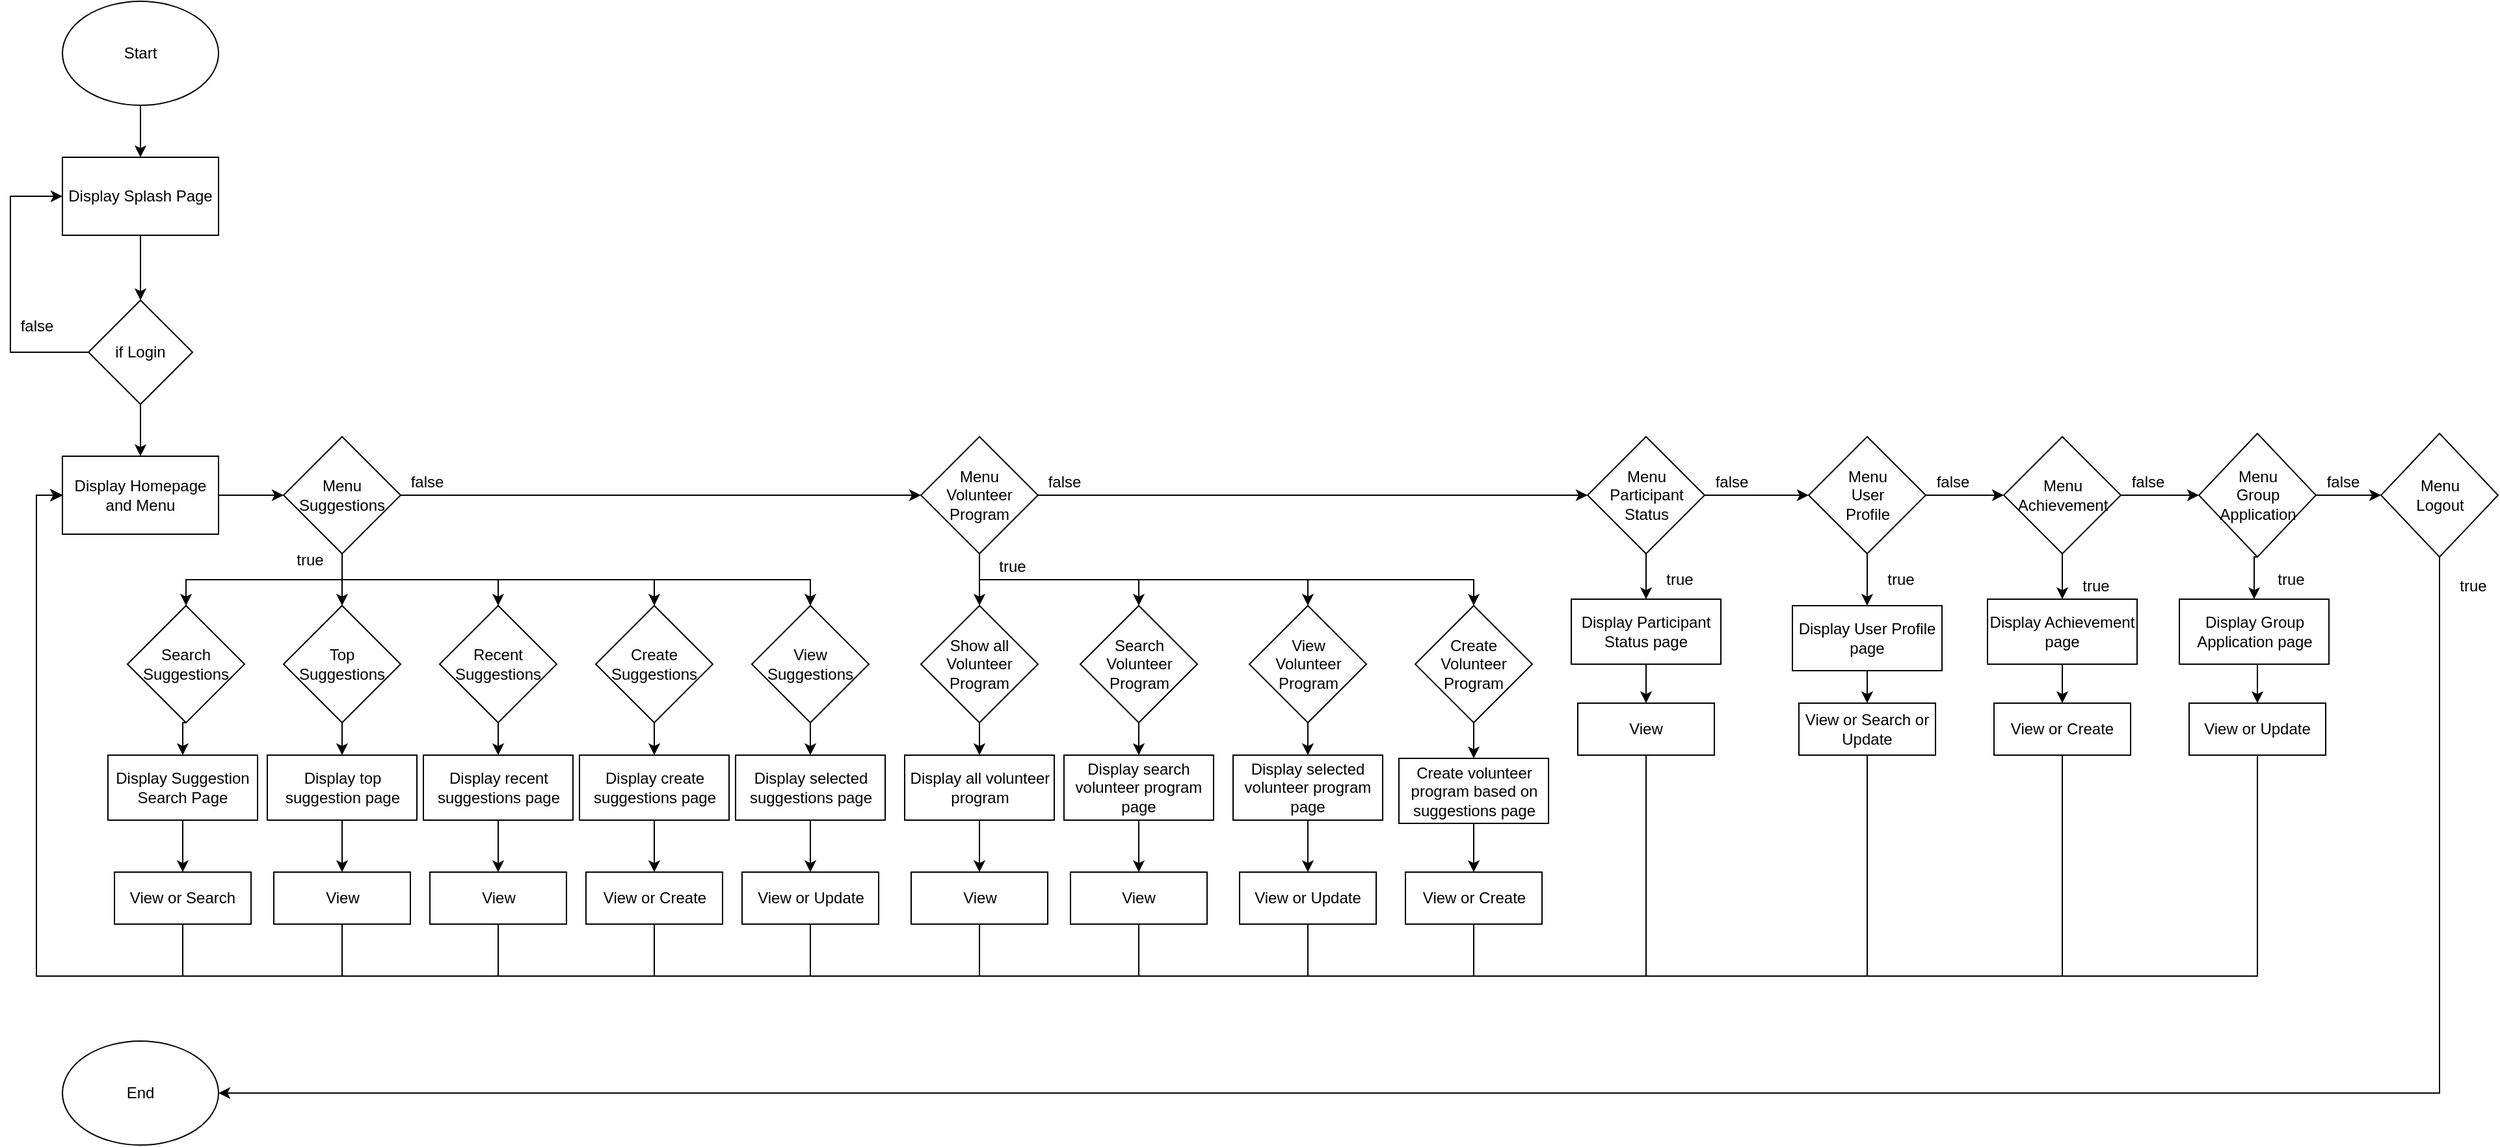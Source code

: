 <mxfile version="16.4.2" type="device"><diagram id="xc4aWUlvPYjLlSUrJb3g" name="Page-1"><mxGraphModel dx="1021" dy="567" grid="1" gridSize="10" guides="1" tooltips="1" connect="1" arrows="1" fold="1" page="1" pageScale="1" pageWidth="850" pageHeight="1100" math="0" shadow="0"><root><mxCell id="0"/><mxCell id="1" parent="0"/><mxCell id="RuS7aDC9Pkqkx4_fUSkV-4" value="" style="edgeStyle=orthogonalEdgeStyle;rounded=0;orthogonalLoop=1;jettySize=auto;html=1;" edge="1" parent="1" source="RuS7aDC9Pkqkx4_fUSkV-1" target="RuS7aDC9Pkqkx4_fUSkV-2"><mxGeometry relative="1" as="geometry"/></mxCell><mxCell id="RuS7aDC9Pkqkx4_fUSkV-1" value="Start" style="ellipse;whiteSpace=wrap;html=1;" vertex="1" parent="1"><mxGeometry x="80" y="40" width="120" height="80" as="geometry"/></mxCell><mxCell id="RuS7aDC9Pkqkx4_fUSkV-5" value="" style="edgeStyle=orthogonalEdgeStyle;rounded=0;orthogonalLoop=1;jettySize=auto;html=1;" edge="1" parent="1" source="RuS7aDC9Pkqkx4_fUSkV-2" target="RuS7aDC9Pkqkx4_fUSkV-3"><mxGeometry relative="1" as="geometry"/></mxCell><mxCell id="RuS7aDC9Pkqkx4_fUSkV-2" value="Display Splash Page" style="rounded=0;whiteSpace=wrap;html=1;" vertex="1" parent="1"><mxGeometry x="80" y="160" width="120" height="60" as="geometry"/></mxCell><mxCell id="RuS7aDC9Pkqkx4_fUSkV-6" style="edgeStyle=orthogonalEdgeStyle;rounded=0;orthogonalLoop=1;jettySize=auto;html=1;exitX=0;exitY=0.5;exitDx=0;exitDy=0;entryX=0;entryY=0.5;entryDx=0;entryDy=0;" edge="1" parent="1" source="RuS7aDC9Pkqkx4_fUSkV-3" target="RuS7aDC9Pkqkx4_fUSkV-2"><mxGeometry relative="1" as="geometry"><Array as="points"><mxPoint x="40" y="310"/><mxPoint x="40" y="190"/></Array></mxGeometry></mxCell><mxCell id="RuS7aDC9Pkqkx4_fUSkV-9" value="" style="edgeStyle=orthogonalEdgeStyle;rounded=0;orthogonalLoop=1;jettySize=auto;html=1;" edge="1" parent="1" source="RuS7aDC9Pkqkx4_fUSkV-3" target="RuS7aDC9Pkqkx4_fUSkV-8"><mxGeometry relative="1" as="geometry"/></mxCell><mxCell id="RuS7aDC9Pkqkx4_fUSkV-3" value="if Login" style="rhombus;whiteSpace=wrap;html=1;" vertex="1" parent="1"><mxGeometry x="100" y="270" width="80" height="80" as="geometry"/></mxCell><mxCell id="RuS7aDC9Pkqkx4_fUSkV-7" value="false" style="text;html=1;align=center;verticalAlign=middle;resizable=0;points=[];autosize=1;strokeColor=none;fillColor=none;" vertex="1" parent="1"><mxGeometry x="40" y="280" width="40" height="20" as="geometry"/></mxCell><mxCell id="RuS7aDC9Pkqkx4_fUSkV-16" value="" style="edgeStyle=orthogonalEdgeStyle;rounded=0;orthogonalLoop=1;jettySize=auto;html=1;" edge="1" parent="1" source="RuS7aDC9Pkqkx4_fUSkV-8" target="RuS7aDC9Pkqkx4_fUSkV-10"><mxGeometry relative="1" as="geometry"/></mxCell><mxCell id="RuS7aDC9Pkqkx4_fUSkV-8" value="Display Homepage&lt;br&gt;and Menu" style="rounded=0;whiteSpace=wrap;html=1;" vertex="1" parent="1"><mxGeometry x="80" y="390" width="120" height="60" as="geometry"/></mxCell><mxCell id="RuS7aDC9Pkqkx4_fUSkV-18" style="edgeStyle=orthogonalEdgeStyle;rounded=0;orthogonalLoop=1;jettySize=auto;html=1;exitX=0.5;exitY=1;exitDx=0;exitDy=0;entryX=0.5;entryY=0;entryDx=0;entryDy=0;" edge="1" parent="1" source="RuS7aDC9Pkqkx4_fUSkV-10" target="RuS7aDC9Pkqkx4_fUSkV-11"><mxGeometry relative="1" as="geometry"/></mxCell><mxCell id="RuS7aDC9Pkqkx4_fUSkV-19" style="edgeStyle=orthogonalEdgeStyle;rounded=0;orthogonalLoop=1;jettySize=auto;html=1;exitX=0.5;exitY=1;exitDx=0;exitDy=0;entryX=0.5;entryY=0;entryDx=0;entryDy=0;" edge="1" parent="1" source="RuS7aDC9Pkqkx4_fUSkV-10" target="RuS7aDC9Pkqkx4_fUSkV-13"><mxGeometry relative="1" as="geometry"/></mxCell><mxCell id="RuS7aDC9Pkqkx4_fUSkV-20" style="edgeStyle=orthogonalEdgeStyle;rounded=0;orthogonalLoop=1;jettySize=auto;html=1;exitX=0.5;exitY=1;exitDx=0;exitDy=0;entryX=0.5;entryY=0;entryDx=0;entryDy=0;" edge="1" parent="1" source="RuS7aDC9Pkqkx4_fUSkV-10" target="RuS7aDC9Pkqkx4_fUSkV-12"><mxGeometry relative="1" as="geometry"/></mxCell><mxCell id="RuS7aDC9Pkqkx4_fUSkV-25" style="edgeStyle=orthogonalEdgeStyle;rounded=0;orthogonalLoop=1;jettySize=auto;html=1;exitX=0.5;exitY=1;exitDx=0;exitDy=0;entryX=0.5;entryY=0;entryDx=0;entryDy=0;" edge="1" parent="1" source="RuS7aDC9Pkqkx4_fUSkV-10" target="RuS7aDC9Pkqkx4_fUSkV-17"><mxGeometry relative="1" as="geometry"/></mxCell><mxCell id="RuS7aDC9Pkqkx4_fUSkV-41" style="edgeStyle=orthogonalEdgeStyle;rounded=0;orthogonalLoop=1;jettySize=auto;html=1;exitX=0.5;exitY=1;exitDx=0;exitDy=0;" edge="1" parent="1" source="RuS7aDC9Pkqkx4_fUSkV-10" target="RuS7aDC9Pkqkx4_fUSkV-40"><mxGeometry relative="1" as="geometry"/></mxCell><mxCell id="RuS7aDC9Pkqkx4_fUSkV-50" style="edgeStyle=orthogonalEdgeStyle;rounded=0;orthogonalLoop=1;jettySize=auto;html=1;entryX=0;entryY=0.5;entryDx=0;entryDy=0;" edge="1" parent="1" source="RuS7aDC9Pkqkx4_fUSkV-10" target="RuS7aDC9Pkqkx4_fUSkV-49"><mxGeometry relative="1" as="geometry"/></mxCell><mxCell id="RuS7aDC9Pkqkx4_fUSkV-10" value="Menu&lt;br&gt;Suggestions" style="rhombus;whiteSpace=wrap;html=1;" vertex="1" parent="1"><mxGeometry x="250" y="375" width="90" height="90" as="geometry"/></mxCell><mxCell id="RuS7aDC9Pkqkx4_fUSkV-29" style="edgeStyle=orthogonalEdgeStyle;rounded=0;orthogonalLoop=1;jettySize=auto;html=1;exitX=0.5;exitY=1;exitDx=0;exitDy=0;entryX=0.5;entryY=0;entryDx=0;entryDy=0;" edge="1" parent="1" source="RuS7aDC9Pkqkx4_fUSkV-11" target="RuS7aDC9Pkqkx4_fUSkV-23"><mxGeometry relative="1" as="geometry"/></mxCell><mxCell id="RuS7aDC9Pkqkx4_fUSkV-11" value="Top&lt;br&gt;Suggestions" style="rhombus;whiteSpace=wrap;html=1;" vertex="1" parent="1"><mxGeometry x="250" y="505" width="90" height="90" as="geometry"/></mxCell><mxCell id="RuS7aDC9Pkqkx4_fUSkV-30" style="edgeStyle=orthogonalEdgeStyle;rounded=0;orthogonalLoop=1;jettySize=auto;html=1;exitX=0.5;exitY=1;exitDx=0;exitDy=0;entryX=0.5;entryY=0;entryDx=0;entryDy=0;" edge="1" parent="1" source="RuS7aDC9Pkqkx4_fUSkV-12" target="RuS7aDC9Pkqkx4_fUSkV-24"><mxGeometry relative="1" as="geometry"/></mxCell><mxCell id="RuS7aDC9Pkqkx4_fUSkV-12" value="Recent&lt;br&gt;Suggestions" style="rhombus;whiteSpace=wrap;html=1;" vertex="1" parent="1"><mxGeometry x="370" y="505" width="90" height="90" as="geometry"/></mxCell><mxCell id="RuS7aDC9Pkqkx4_fUSkV-28" style="edgeStyle=orthogonalEdgeStyle;rounded=0;orthogonalLoop=1;jettySize=auto;html=1;exitX=0.5;exitY=1;exitDx=0;exitDy=0;entryX=0.5;entryY=0;entryDx=0;entryDy=0;" edge="1" parent="1" source="RuS7aDC9Pkqkx4_fUSkV-13" target="RuS7aDC9Pkqkx4_fUSkV-21"><mxGeometry relative="1" as="geometry"/></mxCell><mxCell id="RuS7aDC9Pkqkx4_fUSkV-13" value="Search&lt;br&gt;Suggestions" style="rhombus;whiteSpace=wrap;html=1;" vertex="1" parent="1"><mxGeometry x="130" y="505" width="90" height="90" as="geometry"/></mxCell><mxCell id="RuS7aDC9Pkqkx4_fUSkV-31" style="edgeStyle=orthogonalEdgeStyle;rounded=0;orthogonalLoop=1;jettySize=auto;html=1;exitX=0.5;exitY=1;exitDx=0;exitDy=0;entryX=0.5;entryY=0;entryDx=0;entryDy=0;" edge="1" parent="1" source="RuS7aDC9Pkqkx4_fUSkV-17" target="RuS7aDC9Pkqkx4_fUSkV-26"><mxGeometry relative="1" as="geometry"/></mxCell><mxCell id="RuS7aDC9Pkqkx4_fUSkV-17" value="Create&lt;br&gt;Suggestions" style="rhombus;whiteSpace=wrap;html=1;" vertex="1" parent="1"><mxGeometry x="490" y="505" width="90" height="90" as="geometry"/></mxCell><mxCell id="RuS7aDC9Pkqkx4_fUSkV-35" value="" style="edgeStyle=orthogonalEdgeStyle;rounded=0;orthogonalLoop=1;jettySize=auto;html=1;" edge="1" parent="1" source="RuS7aDC9Pkqkx4_fUSkV-21" target="RuS7aDC9Pkqkx4_fUSkV-22"><mxGeometry relative="1" as="geometry"/></mxCell><mxCell id="RuS7aDC9Pkqkx4_fUSkV-21" value="Display Suggestion Search Page" style="rounded=0;whiteSpace=wrap;html=1;" vertex="1" parent="1"><mxGeometry x="115" y="620" width="115" height="50" as="geometry"/></mxCell><mxCell id="RuS7aDC9Pkqkx4_fUSkV-115" style="edgeStyle=orthogonalEdgeStyle;rounded=0;orthogonalLoop=1;jettySize=auto;html=1;exitX=0.5;exitY=1;exitDx=0;exitDy=0;entryX=0;entryY=0.5;entryDx=0;entryDy=0;" edge="1" parent="1" source="RuS7aDC9Pkqkx4_fUSkV-22" target="RuS7aDC9Pkqkx4_fUSkV-8"><mxGeometry relative="1" as="geometry"><Array as="points"><mxPoint x="173" y="790"/><mxPoint x="60" y="790"/><mxPoint x="60" y="420"/></Array></mxGeometry></mxCell><mxCell id="RuS7aDC9Pkqkx4_fUSkV-22" value="View or Search" style="rounded=0;whiteSpace=wrap;html=1;" vertex="1" parent="1"><mxGeometry x="120" y="710" width="105" height="40" as="geometry"/></mxCell><mxCell id="RuS7aDC9Pkqkx4_fUSkV-36" value="" style="edgeStyle=orthogonalEdgeStyle;rounded=0;orthogonalLoop=1;jettySize=auto;html=1;" edge="1" parent="1" source="RuS7aDC9Pkqkx4_fUSkV-23" target="RuS7aDC9Pkqkx4_fUSkV-32"><mxGeometry relative="1" as="geometry"/></mxCell><mxCell id="RuS7aDC9Pkqkx4_fUSkV-23" value="Display top suggestion page" style="rounded=0;whiteSpace=wrap;html=1;" vertex="1" parent="1"><mxGeometry x="237.5" y="620" width="115" height="50" as="geometry"/></mxCell><mxCell id="RuS7aDC9Pkqkx4_fUSkV-37" value="" style="edgeStyle=orthogonalEdgeStyle;rounded=0;orthogonalLoop=1;jettySize=auto;html=1;" edge="1" parent="1" source="RuS7aDC9Pkqkx4_fUSkV-24" target="RuS7aDC9Pkqkx4_fUSkV-33"><mxGeometry relative="1" as="geometry"/></mxCell><mxCell id="RuS7aDC9Pkqkx4_fUSkV-24" value="Display recent suggestions page" style="rounded=0;whiteSpace=wrap;html=1;" vertex="1" parent="1"><mxGeometry x="357.5" y="620" width="115" height="50" as="geometry"/></mxCell><mxCell id="RuS7aDC9Pkqkx4_fUSkV-38" value="" style="edgeStyle=orthogonalEdgeStyle;rounded=0;orthogonalLoop=1;jettySize=auto;html=1;" edge="1" parent="1" source="RuS7aDC9Pkqkx4_fUSkV-26" target="RuS7aDC9Pkqkx4_fUSkV-34"><mxGeometry relative="1" as="geometry"/></mxCell><mxCell id="RuS7aDC9Pkqkx4_fUSkV-26" value="Display create suggestions page" style="rounded=0;whiteSpace=wrap;html=1;" vertex="1" parent="1"><mxGeometry x="477.5" y="620" width="115" height="50" as="geometry"/></mxCell><mxCell id="RuS7aDC9Pkqkx4_fUSkV-114" style="edgeStyle=orthogonalEdgeStyle;rounded=0;orthogonalLoop=1;jettySize=auto;html=1;exitX=0.5;exitY=1;exitDx=0;exitDy=0;entryX=0;entryY=0.5;entryDx=0;entryDy=0;" edge="1" parent="1" source="RuS7aDC9Pkqkx4_fUSkV-32" target="RuS7aDC9Pkqkx4_fUSkV-8"><mxGeometry relative="1" as="geometry"><Array as="points"><mxPoint x="295" y="790"/><mxPoint x="60" y="790"/><mxPoint x="60" y="420"/></Array></mxGeometry></mxCell><mxCell id="RuS7aDC9Pkqkx4_fUSkV-32" value="View" style="rounded=0;whiteSpace=wrap;html=1;" vertex="1" parent="1"><mxGeometry x="242.5" y="710" width="105" height="40" as="geometry"/></mxCell><mxCell id="RuS7aDC9Pkqkx4_fUSkV-113" style="edgeStyle=orthogonalEdgeStyle;rounded=0;orthogonalLoop=1;jettySize=auto;html=1;exitX=0.5;exitY=1;exitDx=0;exitDy=0;entryX=0;entryY=0.5;entryDx=0;entryDy=0;" edge="1" parent="1" source="RuS7aDC9Pkqkx4_fUSkV-33" target="RuS7aDC9Pkqkx4_fUSkV-8"><mxGeometry relative="1" as="geometry"><Array as="points"><mxPoint x="415" y="790"/><mxPoint x="60" y="790"/><mxPoint x="60" y="420"/></Array></mxGeometry></mxCell><mxCell id="RuS7aDC9Pkqkx4_fUSkV-33" value="View" style="rounded=0;whiteSpace=wrap;html=1;" vertex="1" parent="1"><mxGeometry x="362.5" y="710" width="105" height="40" as="geometry"/></mxCell><mxCell id="RuS7aDC9Pkqkx4_fUSkV-112" style="edgeStyle=orthogonalEdgeStyle;rounded=0;orthogonalLoop=1;jettySize=auto;html=1;exitX=0.5;exitY=1;exitDx=0;exitDy=0;entryX=0;entryY=0.5;entryDx=0;entryDy=0;" edge="1" parent="1" source="RuS7aDC9Pkqkx4_fUSkV-34" target="RuS7aDC9Pkqkx4_fUSkV-8"><mxGeometry relative="1" as="geometry"><Array as="points"><mxPoint x="535" y="790"/><mxPoint x="60" y="790"/><mxPoint x="60" y="420"/></Array></mxGeometry></mxCell><mxCell id="RuS7aDC9Pkqkx4_fUSkV-34" value="View or Create" style="rounded=0;whiteSpace=wrap;html=1;" vertex="1" parent="1"><mxGeometry x="482.5" y="710" width="105" height="40" as="geometry"/></mxCell><mxCell id="RuS7aDC9Pkqkx4_fUSkV-47" style="edgeStyle=orthogonalEdgeStyle;rounded=0;orthogonalLoop=1;jettySize=auto;html=1;exitX=0.5;exitY=1;exitDx=0;exitDy=0;entryX=0.5;entryY=0;entryDx=0;entryDy=0;" edge="1" parent="1" source="RuS7aDC9Pkqkx4_fUSkV-40" target="RuS7aDC9Pkqkx4_fUSkV-42"><mxGeometry relative="1" as="geometry"/></mxCell><mxCell id="RuS7aDC9Pkqkx4_fUSkV-40" value="View&lt;br&gt;Suggestions" style="rhombus;whiteSpace=wrap;html=1;" vertex="1" parent="1"><mxGeometry x="610" y="505" width="90" height="90" as="geometry"/></mxCell><mxCell id="RuS7aDC9Pkqkx4_fUSkV-48" value="" style="edgeStyle=orthogonalEdgeStyle;rounded=0;orthogonalLoop=1;jettySize=auto;html=1;" edge="1" parent="1" source="RuS7aDC9Pkqkx4_fUSkV-42" target="RuS7aDC9Pkqkx4_fUSkV-45"><mxGeometry relative="1" as="geometry"/></mxCell><mxCell id="RuS7aDC9Pkqkx4_fUSkV-42" value="Display selected suggestions page" style="rounded=0;whiteSpace=wrap;html=1;" vertex="1" parent="1"><mxGeometry x="597.5" y="620" width="115" height="50" as="geometry"/></mxCell><mxCell id="RuS7aDC9Pkqkx4_fUSkV-111" style="edgeStyle=orthogonalEdgeStyle;rounded=0;orthogonalLoop=1;jettySize=auto;html=1;exitX=0.5;exitY=1;exitDx=0;exitDy=0;entryX=0;entryY=0.5;entryDx=0;entryDy=0;" edge="1" parent="1" source="RuS7aDC9Pkqkx4_fUSkV-45" target="RuS7aDC9Pkqkx4_fUSkV-8"><mxGeometry relative="1" as="geometry"><Array as="points"><mxPoint x="655" y="790"/><mxPoint x="60" y="790"/><mxPoint x="60" y="420"/></Array></mxGeometry></mxCell><mxCell id="RuS7aDC9Pkqkx4_fUSkV-45" value="View or Update" style="rounded=0;whiteSpace=wrap;html=1;" vertex="1" parent="1"><mxGeometry x="602.5" y="710" width="105" height="40" as="geometry"/></mxCell><mxCell id="RuS7aDC9Pkqkx4_fUSkV-57" value="" style="edgeStyle=orthogonalEdgeStyle;rounded=0;orthogonalLoop=1;jettySize=auto;html=1;" edge="1" parent="1" source="RuS7aDC9Pkqkx4_fUSkV-49" target="RuS7aDC9Pkqkx4_fUSkV-51"><mxGeometry relative="1" as="geometry"/></mxCell><mxCell id="RuS7aDC9Pkqkx4_fUSkV-58" style="edgeStyle=orthogonalEdgeStyle;rounded=0;orthogonalLoop=1;jettySize=auto;html=1;exitX=0.5;exitY=1;exitDx=0;exitDy=0;" edge="1" parent="1" source="RuS7aDC9Pkqkx4_fUSkV-49" target="RuS7aDC9Pkqkx4_fUSkV-52"><mxGeometry relative="1" as="geometry"/></mxCell><mxCell id="RuS7aDC9Pkqkx4_fUSkV-59" style="edgeStyle=orthogonalEdgeStyle;rounded=0;orthogonalLoop=1;jettySize=auto;html=1;exitX=0.5;exitY=1;exitDx=0;exitDy=0;" edge="1" parent="1" source="RuS7aDC9Pkqkx4_fUSkV-49" target="RuS7aDC9Pkqkx4_fUSkV-53"><mxGeometry relative="1" as="geometry"/></mxCell><mxCell id="RuS7aDC9Pkqkx4_fUSkV-78" style="edgeStyle=orthogonalEdgeStyle;rounded=0;orthogonalLoop=1;jettySize=auto;html=1;exitX=1;exitY=0.5;exitDx=0;exitDy=0;" edge="1" parent="1" source="RuS7aDC9Pkqkx4_fUSkV-49" target="RuS7aDC9Pkqkx4_fUSkV-66"><mxGeometry relative="1" as="geometry"/></mxCell><mxCell id="RuS7aDC9Pkqkx4_fUSkV-134" style="edgeStyle=orthogonalEdgeStyle;rounded=0;orthogonalLoop=1;jettySize=auto;html=1;exitX=0.5;exitY=1;exitDx=0;exitDy=0;entryX=0.5;entryY=0;entryDx=0;entryDy=0;" edge="1" parent="1" source="RuS7aDC9Pkqkx4_fUSkV-49" target="RuS7aDC9Pkqkx4_fUSkV-133"><mxGeometry relative="1" as="geometry"/></mxCell><mxCell id="RuS7aDC9Pkqkx4_fUSkV-49" value="Menu&lt;br&gt;Volunteer Program" style="rhombus;whiteSpace=wrap;html=1;" vertex="1" parent="1"><mxGeometry x="740" y="375" width="90" height="90" as="geometry"/></mxCell><mxCell id="RuS7aDC9Pkqkx4_fUSkV-60" value="" style="edgeStyle=orthogonalEdgeStyle;rounded=0;orthogonalLoop=1;jettySize=auto;html=1;" edge="1" parent="1" source="RuS7aDC9Pkqkx4_fUSkV-51" target="RuS7aDC9Pkqkx4_fUSkV-54"><mxGeometry relative="1" as="geometry"/></mxCell><mxCell id="RuS7aDC9Pkqkx4_fUSkV-51" value="Show all&lt;br&gt;Volunteer Program" style="rhombus;whiteSpace=wrap;html=1;" vertex="1" parent="1"><mxGeometry x="740" y="505" width="90" height="90" as="geometry"/></mxCell><mxCell id="RuS7aDC9Pkqkx4_fUSkV-61" value="" style="edgeStyle=orthogonalEdgeStyle;rounded=0;orthogonalLoop=1;jettySize=auto;html=1;" edge="1" parent="1" source="RuS7aDC9Pkqkx4_fUSkV-52" target="RuS7aDC9Pkqkx4_fUSkV-55"><mxGeometry relative="1" as="geometry"/></mxCell><mxCell id="RuS7aDC9Pkqkx4_fUSkV-52" value="Search&lt;br&gt;Volunteer Program" style="rhombus;whiteSpace=wrap;html=1;" vertex="1" parent="1"><mxGeometry x="862.5" y="505" width="90" height="90" as="geometry"/></mxCell><mxCell id="RuS7aDC9Pkqkx4_fUSkV-62" value="" style="edgeStyle=orthogonalEdgeStyle;rounded=0;orthogonalLoop=1;jettySize=auto;html=1;" edge="1" parent="1" source="RuS7aDC9Pkqkx4_fUSkV-53" target="RuS7aDC9Pkqkx4_fUSkV-56"><mxGeometry relative="1" as="geometry"/></mxCell><mxCell id="RuS7aDC9Pkqkx4_fUSkV-53" value="View&lt;br&gt;Volunteer Program" style="rhombus;whiteSpace=wrap;html=1;" vertex="1" parent="1"><mxGeometry x="992.5" y="505" width="90" height="90" as="geometry"/></mxCell><mxCell id="RuS7aDC9Pkqkx4_fUSkV-70" value="" style="edgeStyle=orthogonalEdgeStyle;rounded=0;orthogonalLoop=1;jettySize=auto;html=1;" edge="1" parent="1" source="RuS7aDC9Pkqkx4_fUSkV-54" target="RuS7aDC9Pkqkx4_fUSkV-63"><mxGeometry relative="1" as="geometry"/></mxCell><mxCell id="RuS7aDC9Pkqkx4_fUSkV-54" value="Display all volunteer program" style="rounded=0;whiteSpace=wrap;html=1;" vertex="1" parent="1"><mxGeometry x="727.5" y="620" width="115" height="50" as="geometry"/></mxCell><mxCell id="RuS7aDC9Pkqkx4_fUSkV-71" value="" style="edgeStyle=orthogonalEdgeStyle;rounded=0;orthogonalLoop=1;jettySize=auto;html=1;" edge="1" parent="1" source="RuS7aDC9Pkqkx4_fUSkV-55" target="RuS7aDC9Pkqkx4_fUSkV-64"><mxGeometry relative="1" as="geometry"/></mxCell><mxCell id="RuS7aDC9Pkqkx4_fUSkV-55" value="Display search volunteer program page" style="rounded=0;whiteSpace=wrap;html=1;" vertex="1" parent="1"><mxGeometry x="850" y="620" width="115" height="50" as="geometry"/></mxCell><mxCell id="RuS7aDC9Pkqkx4_fUSkV-72" value="" style="edgeStyle=orthogonalEdgeStyle;rounded=0;orthogonalLoop=1;jettySize=auto;html=1;" edge="1" parent="1" source="RuS7aDC9Pkqkx4_fUSkV-56" target="RuS7aDC9Pkqkx4_fUSkV-65"><mxGeometry relative="1" as="geometry"/></mxCell><mxCell id="RuS7aDC9Pkqkx4_fUSkV-56" value="Display selected volunteer program page" style="rounded=0;whiteSpace=wrap;html=1;" vertex="1" parent="1"><mxGeometry x="980" y="620" width="115" height="50" as="geometry"/></mxCell><mxCell id="RuS7aDC9Pkqkx4_fUSkV-110" style="edgeStyle=orthogonalEdgeStyle;rounded=0;orthogonalLoop=1;jettySize=auto;html=1;exitX=0.5;exitY=1;exitDx=0;exitDy=0;entryX=0;entryY=0.5;entryDx=0;entryDy=0;" edge="1" parent="1" source="RuS7aDC9Pkqkx4_fUSkV-63" target="RuS7aDC9Pkqkx4_fUSkV-8"><mxGeometry relative="1" as="geometry"><Array as="points"><mxPoint x="785" y="790"/><mxPoint x="60" y="790"/><mxPoint x="60" y="420"/></Array></mxGeometry></mxCell><mxCell id="RuS7aDC9Pkqkx4_fUSkV-63" value="View" style="rounded=0;whiteSpace=wrap;html=1;" vertex="1" parent="1"><mxGeometry x="732.5" y="710" width="105" height="40" as="geometry"/></mxCell><mxCell id="RuS7aDC9Pkqkx4_fUSkV-109" style="edgeStyle=orthogonalEdgeStyle;rounded=0;orthogonalLoop=1;jettySize=auto;html=1;exitX=0.5;exitY=1;exitDx=0;exitDy=0;entryX=0;entryY=0.5;entryDx=0;entryDy=0;" edge="1" parent="1" source="RuS7aDC9Pkqkx4_fUSkV-64" target="RuS7aDC9Pkqkx4_fUSkV-8"><mxGeometry relative="1" as="geometry"><Array as="points"><mxPoint x="908" y="790"/><mxPoint x="60" y="790"/><mxPoint x="60" y="420"/></Array></mxGeometry></mxCell><mxCell id="RuS7aDC9Pkqkx4_fUSkV-64" value="View" style="rounded=0;whiteSpace=wrap;html=1;" vertex="1" parent="1"><mxGeometry x="855" y="710" width="105" height="40" as="geometry"/></mxCell><mxCell id="RuS7aDC9Pkqkx4_fUSkV-108" style="edgeStyle=orthogonalEdgeStyle;rounded=0;orthogonalLoop=1;jettySize=auto;html=1;exitX=0.5;exitY=1;exitDx=0;exitDy=0;entryX=0;entryY=0.5;entryDx=0;entryDy=0;" edge="1" parent="1" source="RuS7aDC9Pkqkx4_fUSkV-65" target="RuS7aDC9Pkqkx4_fUSkV-8"><mxGeometry relative="1" as="geometry"><Array as="points"><mxPoint x="1038" y="790"/><mxPoint x="60" y="790"/><mxPoint x="60" y="420"/></Array></mxGeometry></mxCell><mxCell id="RuS7aDC9Pkqkx4_fUSkV-65" value="View or Update" style="rounded=0;whiteSpace=wrap;html=1;" vertex="1" parent="1"><mxGeometry x="985" y="710" width="105" height="40" as="geometry"/></mxCell><mxCell id="RuS7aDC9Pkqkx4_fUSkV-75" value="" style="edgeStyle=orthogonalEdgeStyle;rounded=0;orthogonalLoop=1;jettySize=auto;html=1;" edge="1" parent="1" source="RuS7aDC9Pkqkx4_fUSkV-66"><mxGeometry relative="1" as="geometry"><mxPoint x="1297.5" y="500" as="targetPoint"/></mxGeometry></mxCell><mxCell id="RuS7aDC9Pkqkx4_fUSkV-84" style="edgeStyle=orthogonalEdgeStyle;rounded=0;orthogonalLoop=1;jettySize=auto;html=1;exitX=1;exitY=0.5;exitDx=0;exitDy=0;entryX=0;entryY=0.5;entryDx=0;entryDy=0;" edge="1" parent="1" source="RuS7aDC9Pkqkx4_fUSkV-66" target="RuS7aDC9Pkqkx4_fUSkV-79"><mxGeometry relative="1" as="geometry"/></mxCell><mxCell id="RuS7aDC9Pkqkx4_fUSkV-66" value="Menu&lt;br&gt;Participant&lt;br&gt;Status" style="rhombus;whiteSpace=wrap;html=1;" vertex="1" parent="1"><mxGeometry x="1252.5" y="375" width="90" height="90" as="geometry"/></mxCell><mxCell id="RuS7aDC9Pkqkx4_fUSkV-81" value="" style="edgeStyle=orthogonalEdgeStyle;rounded=0;orthogonalLoop=1;jettySize=auto;html=1;" edge="1" parent="1" source="RuS7aDC9Pkqkx4_fUSkV-68" target="RuS7aDC9Pkqkx4_fUSkV-69"><mxGeometry relative="1" as="geometry"/></mxCell><mxCell id="RuS7aDC9Pkqkx4_fUSkV-68" value="Display Participant Status page" style="rounded=0;whiteSpace=wrap;html=1;" vertex="1" parent="1"><mxGeometry x="1240" y="500" width="115" height="50" as="geometry"/></mxCell><mxCell id="RuS7aDC9Pkqkx4_fUSkV-107" style="edgeStyle=orthogonalEdgeStyle;rounded=0;orthogonalLoop=1;jettySize=auto;html=1;exitX=0.5;exitY=1;exitDx=0;exitDy=0;entryX=0;entryY=0.5;entryDx=0;entryDy=0;" edge="1" parent="1" source="RuS7aDC9Pkqkx4_fUSkV-69" target="RuS7aDC9Pkqkx4_fUSkV-8"><mxGeometry relative="1" as="geometry"><Array as="points"><mxPoint x="1297" y="790"/><mxPoint x="60" y="790"/><mxPoint x="60" y="420"/></Array></mxGeometry></mxCell><mxCell id="RuS7aDC9Pkqkx4_fUSkV-69" value="View" style="rounded=0;whiteSpace=wrap;html=1;" vertex="1" parent="1"><mxGeometry x="1245" y="580" width="105" height="40" as="geometry"/></mxCell><mxCell id="RuS7aDC9Pkqkx4_fUSkV-85" style="edgeStyle=orthogonalEdgeStyle;rounded=0;orthogonalLoop=1;jettySize=auto;html=1;exitX=0.5;exitY=1;exitDx=0;exitDy=0;entryX=0.5;entryY=0;entryDx=0;entryDy=0;" edge="1" parent="1" source="RuS7aDC9Pkqkx4_fUSkV-79" target="RuS7aDC9Pkqkx4_fUSkV-82"><mxGeometry relative="1" as="geometry"/></mxCell><mxCell id="RuS7aDC9Pkqkx4_fUSkV-91" value="" style="edgeStyle=orthogonalEdgeStyle;rounded=0;orthogonalLoop=1;jettySize=auto;html=1;" edge="1" parent="1" source="RuS7aDC9Pkqkx4_fUSkV-79" target="RuS7aDC9Pkqkx4_fUSkV-87"><mxGeometry relative="1" as="geometry"/></mxCell><mxCell id="RuS7aDC9Pkqkx4_fUSkV-79" value="Menu&lt;br&gt;User&lt;br&gt;Profile" style="rhombus;whiteSpace=wrap;html=1;" vertex="1" parent="1"><mxGeometry x="1422.5" y="375" width="90" height="90" as="geometry"/></mxCell><mxCell id="RuS7aDC9Pkqkx4_fUSkV-86" style="edgeStyle=orthogonalEdgeStyle;rounded=0;orthogonalLoop=1;jettySize=auto;html=1;exitX=0.5;exitY=1;exitDx=0;exitDy=0;" edge="1" parent="1" source="RuS7aDC9Pkqkx4_fUSkV-82" target="RuS7aDC9Pkqkx4_fUSkV-83"><mxGeometry relative="1" as="geometry"/></mxCell><mxCell id="RuS7aDC9Pkqkx4_fUSkV-82" value="Display User Profile page" style="rounded=0;whiteSpace=wrap;html=1;" vertex="1" parent="1"><mxGeometry x="1410" y="505" width="115" height="50" as="geometry"/></mxCell><mxCell id="RuS7aDC9Pkqkx4_fUSkV-106" style="edgeStyle=orthogonalEdgeStyle;rounded=0;orthogonalLoop=1;jettySize=auto;html=1;exitX=0.5;exitY=1;exitDx=0;exitDy=0;entryX=0;entryY=0.5;entryDx=0;entryDy=0;" edge="1" parent="1" source="RuS7aDC9Pkqkx4_fUSkV-83" target="RuS7aDC9Pkqkx4_fUSkV-8"><mxGeometry relative="1" as="geometry"><Array as="points"><mxPoint x="1467" y="790"/><mxPoint x="60" y="790"/><mxPoint x="60" y="420"/></Array></mxGeometry></mxCell><mxCell id="RuS7aDC9Pkqkx4_fUSkV-83" value="View or Search or Update" style="rounded=0;whiteSpace=wrap;html=1;" vertex="1" parent="1"><mxGeometry x="1415" y="580" width="105" height="40" as="geometry"/></mxCell><mxCell id="RuS7aDC9Pkqkx4_fUSkV-93" style="edgeStyle=orthogonalEdgeStyle;rounded=0;orthogonalLoop=1;jettySize=auto;html=1;exitX=0.5;exitY=1;exitDx=0;exitDy=0;entryX=0.5;entryY=0;entryDx=0;entryDy=0;" edge="1" parent="1" source="RuS7aDC9Pkqkx4_fUSkV-87" target="RuS7aDC9Pkqkx4_fUSkV-88"><mxGeometry relative="1" as="geometry"/></mxCell><mxCell id="RuS7aDC9Pkqkx4_fUSkV-98" style="edgeStyle=orthogonalEdgeStyle;rounded=0;orthogonalLoop=1;jettySize=auto;html=1;exitX=1;exitY=0.5;exitDx=0;exitDy=0;entryX=0;entryY=0.5;entryDx=0;entryDy=0;" edge="1" parent="1" source="RuS7aDC9Pkqkx4_fUSkV-87" target="RuS7aDC9Pkqkx4_fUSkV-90"><mxGeometry relative="1" as="geometry"/></mxCell><mxCell id="RuS7aDC9Pkqkx4_fUSkV-87" value="Menu&lt;br&gt;Achievement" style="rhombus;whiteSpace=wrap;html=1;" vertex="1" parent="1"><mxGeometry x="1572.5" y="375" width="90" height="90" as="geometry"/></mxCell><mxCell id="RuS7aDC9Pkqkx4_fUSkV-94" style="edgeStyle=orthogonalEdgeStyle;rounded=0;orthogonalLoop=1;jettySize=auto;html=1;exitX=0.5;exitY=1;exitDx=0;exitDy=0;entryX=0.5;entryY=0;entryDx=0;entryDy=0;" edge="1" parent="1" source="RuS7aDC9Pkqkx4_fUSkV-88" target="RuS7aDC9Pkqkx4_fUSkV-89"><mxGeometry relative="1" as="geometry"/></mxCell><mxCell id="RuS7aDC9Pkqkx4_fUSkV-88" value="Display Achievement page" style="rounded=0;whiteSpace=wrap;html=1;" vertex="1" parent="1"><mxGeometry x="1560" y="500" width="115" height="50" as="geometry"/></mxCell><mxCell id="RuS7aDC9Pkqkx4_fUSkV-105" style="edgeStyle=orthogonalEdgeStyle;rounded=0;orthogonalLoop=1;jettySize=auto;html=1;exitX=0.5;exitY=1;exitDx=0;exitDy=0;" edge="1" parent="1" source="RuS7aDC9Pkqkx4_fUSkV-89"><mxGeometry relative="1" as="geometry"><mxPoint x="80" y="420" as="targetPoint"/><Array as="points"><mxPoint x="1617" y="790"/><mxPoint x="60" y="790"/><mxPoint x="60" y="420"/></Array></mxGeometry></mxCell><mxCell id="RuS7aDC9Pkqkx4_fUSkV-89" value="View or Create" style="rounded=0;whiteSpace=wrap;html=1;" vertex="1" parent="1"><mxGeometry x="1565" y="580" width="105" height="40" as="geometry"/></mxCell><mxCell id="RuS7aDC9Pkqkx4_fUSkV-100" style="edgeStyle=orthogonalEdgeStyle;rounded=0;orthogonalLoop=1;jettySize=auto;html=1;exitX=0.5;exitY=1;exitDx=0;exitDy=0;entryX=0.5;entryY=0;entryDx=0;entryDy=0;" edge="1" parent="1" source="RuS7aDC9Pkqkx4_fUSkV-90" target="RuS7aDC9Pkqkx4_fUSkV-95"><mxGeometry relative="1" as="geometry"/></mxCell><mxCell id="RuS7aDC9Pkqkx4_fUSkV-103" value="" style="edgeStyle=orthogonalEdgeStyle;rounded=0;orthogonalLoop=1;jettySize=auto;html=1;" edge="1" parent="1" source="RuS7aDC9Pkqkx4_fUSkV-90" target="RuS7aDC9Pkqkx4_fUSkV-102"><mxGeometry relative="1" as="geometry"/></mxCell><mxCell id="RuS7aDC9Pkqkx4_fUSkV-90" value="Menu&lt;br&gt;Group Application" style="rhombus;whiteSpace=wrap;html=1;" vertex="1" parent="1"><mxGeometry x="1722.5" y="372.5" width="90" height="95" as="geometry"/></mxCell><mxCell id="RuS7aDC9Pkqkx4_fUSkV-101" style="edgeStyle=orthogonalEdgeStyle;rounded=0;orthogonalLoop=1;jettySize=auto;html=1;exitX=0.5;exitY=1;exitDx=0;exitDy=0;entryX=0.5;entryY=0;entryDx=0;entryDy=0;" edge="1" parent="1" source="RuS7aDC9Pkqkx4_fUSkV-95" target="RuS7aDC9Pkqkx4_fUSkV-96"><mxGeometry relative="1" as="geometry"/></mxCell><mxCell id="RuS7aDC9Pkqkx4_fUSkV-95" value="Display Group Application page" style="rounded=0;whiteSpace=wrap;html=1;" vertex="1" parent="1"><mxGeometry x="1707.5" y="500" width="115" height="50" as="geometry"/></mxCell><mxCell id="RuS7aDC9Pkqkx4_fUSkV-104" style="edgeStyle=orthogonalEdgeStyle;rounded=0;orthogonalLoop=1;jettySize=auto;html=1;exitX=0.5;exitY=1;exitDx=0;exitDy=0;entryX=0;entryY=0.5;entryDx=0;entryDy=0;" edge="1" parent="1" source="RuS7aDC9Pkqkx4_fUSkV-96" target="RuS7aDC9Pkqkx4_fUSkV-8"><mxGeometry relative="1" as="geometry"><Array as="points"><mxPoint x="1767" y="790"/><mxPoint x="60" y="790"/><mxPoint x="60" y="420"/></Array></mxGeometry></mxCell><mxCell id="RuS7aDC9Pkqkx4_fUSkV-96" value="View or Update" style="rounded=0;whiteSpace=wrap;html=1;" vertex="1" parent="1"><mxGeometry x="1715" y="580" width="105" height="40" as="geometry"/></mxCell><mxCell id="RuS7aDC9Pkqkx4_fUSkV-117" style="edgeStyle=orthogonalEdgeStyle;rounded=0;orthogonalLoop=1;jettySize=auto;html=1;exitX=0.5;exitY=1;exitDx=0;exitDy=0;entryX=1;entryY=0.5;entryDx=0;entryDy=0;" edge="1" parent="1" source="RuS7aDC9Pkqkx4_fUSkV-102" target="RuS7aDC9Pkqkx4_fUSkV-116"><mxGeometry relative="1" as="geometry"/></mxCell><mxCell id="RuS7aDC9Pkqkx4_fUSkV-102" value="Menu&lt;br&gt;Logout" style="rhombus;whiteSpace=wrap;html=1;" vertex="1" parent="1"><mxGeometry x="1862.5" y="372.5" width="90" height="95" as="geometry"/></mxCell><mxCell id="RuS7aDC9Pkqkx4_fUSkV-116" value="End" style="ellipse;whiteSpace=wrap;html=1;" vertex="1" parent="1"><mxGeometry x="80" y="840" width="120" height="80" as="geometry"/></mxCell><mxCell id="RuS7aDC9Pkqkx4_fUSkV-118" value="true" style="text;html=1;align=center;verticalAlign=middle;resizable=0;points=[];autosize=1;strokeColor=none;fillColor=none;" vertex="1" parent="1"><mxGeometry x="250" y="460" width="40" height="20" as="geometry"/></mxCell><mxCell id="RuS7aDC9Pkqkx4_fUSkV-119" value="true" style="text;html=1;align=center;verticalAlign=middle;resizable=0;points=[];autosize=1;strokeColor=none;fillColor=none;" vertex="1" parent="1"><mxGeometry x="790" y="465" width="40" height="20" as="geometry"/></mxCell><mxCell id="RuS7aDC9Pkqkx4_fUSkV-120" value="true" style="text;html=1;align=center;verticalAlign=middle;resizable=0;points=[];autosize=1;strokeColor=none;fillColor=none;" vertex="1" parent="1"><mxGeometry x="1302.5" y="475" width="40" height="20" as="geometry"/></mxCell><mxCell id="RuS7aDC9Pkqkx4_fUSkV-121" value="true" style="text;html=1;align=center;verticalAlign=middle;resizable=0;points=[];autosize=1;strokeColor=none;fillColor=none;" vertex="1" parent="1"><mxGeometry x="1472.5" y="475" width="40" height="20" as="geometry"/></mxCell><mxCell id="RuS7aDC9Pkqkx4_fUSkV-122" value="true" style="text;html=1;align=center;verticalAlign=middle;resizable=0;points=[];autosize=1;strokeColor=none;fillColor=none;" vertex="1" parent="1"><mxGeometry x="1622.5" y="480" width="40" height="20" as="geometry"/></mxCell><mxCell id="RuS7aDC9Pkqkx4_fUSkV-123" value="true" style="text;html=1;align=center;verticalAlign=middle;resizable=0;points=[];autosize=1;strokeColor=none;fillColor=none;" vertex="1" parent="1"><mxGeometry x="1772.5" y="475" width="40" height="20" as="geometry"/></mxCell><mxCell id="RuS7aDC9Pkqkx4_fUSkV-124" value="true" style="text;html=1;align=center;verticalAlign=middle;resizable=0;points=[];autosize=1;strokeColor=none;fillColor=none;" vertex="1" parent="1"><mxGeometry x="1912.5" y="480" width="40" height="20" as="geometry"/></mxCell><mxCell id="RuS7aDC9Pkqkx4_fUSkV-125" value="false" style="text;html=1;align=center;verticalAlign=middle;resizable=0;points=[];autosize=1;strokeColor=none;fillColor=none;" vertex="1" parent="1"><mxGeometry x="1812.5" y="400" width="40" height="20" as="geometry"/></mxCell><mxCell id="RuS7aDC9Pkqkx4_fUSkV-126" value="false" style="text;html=1;align=center;verticalAlign=middle;resizable=0;points=[];autosize=1;strokeColor=none;fillColor=none;" vertex="1" parent="1"><mxGeometry x="1662.5" y="400" width="40" height="20" as="geometry"/></mxCell><mxCell id="RuS7aDC9Pkqkx4_fUSkV-127" value="false" style="text;html=1;align=center;verticalAlign=middle;resizable=0;points=[];autosize=1;strokeColor=none;fillColor=none;" vertex="1" parent="1"><mxGeometry x="1512.5" y="400" width="40" height="20" as="geometry"/></mxCell><mxCell id="RuS7aDC9Pkqkx4_fUSkV-128" value="false" style="text;html=1;align=center;verticalAlign=middle;resizable=0;points=[];autosize=1;strokeColor=none;fillColor=none;" vertex="1" parent="1"><mxGeometry x="1342.5" y="400" width="40" height="20" as="geometry"/></mxCell><mxCell id="RuS7aDC9Pkqkx4_fUSkV-131" value="false" style="text;html=1;align=center;verticalAlign=middle;resizable=0;points=[];autosize=1;strokeColor=none;fillColor=none;" vertex="1" parent="1"><mxGeometry x="830" y="400" width="40" height="20" as="geometry"/></mxCell><mxCell id="RuS7aDC9Pkqkx4_fUSkV-132" value="false" style="text;html=1;align=center;verticalAlign=middle;resizable=0;points=[];autosize=1;strokeColor=none;fillColor=none;" vertex="1" parent="1"><mxGeometry x="340" y="400" width="40" height="20" as="geometry"/></mxCell><mxCell id="RuS7aDC9Pkqkx4_fUSkV-137" style="edgeStyle=orthogonalEdgeStyle;rounded=0;orthogonalLoop=1;jettySize=auto;html=1;exitX=0.5;exitY=1;exitDx=0;exitDy=0;" edge="1" parent="1" source="RuS7aDC9Pkqkx4_fUSkV-133" target="RuS7aDC9Pkqkx4_fUSkV-135"><mxGeometry relative="1" as="geometry"/></mxCell><mxCell id="RuS7aDC9Pkqkx4_fUSkV-133" value="Create&lt;br&gt;Volunteer Program" style="rhombus;whiteSpace=wrap;html=1;" vertex="1" parent="1"><mxGeometry x="1120" y="505" width="90" height="90" as="geometry"/></mxCell><mxCell id="RuS7aDC9Pkqkx4_fUSkV-138" style="edgeStyle=orthogonalEdgeStyle;rounded=0;orthogonalLoop=1;jettySize=auto;html=1;exitX=0.5;exitY=1;exitDx=0;exitDy=0;" edge="1" parent="1" source="RuS7aDC9Pkqkx4_fUSkV-135" target="RuS7aDC9Pkqkx4_fUSkV-136"><mxGeometry relative="1" as="geometry"/></mxCell><mxCell id="RuS7aDC9Pkqkx4_fUSkV-135" value="Create volunteer program based on suggestions page" style="rounded=0;whiteSpace=wrap;html=1;" vertex="1" parent="1"><mxGeometry x="1107.5" y="622.5" width="115" height="50" as="geometry"/></mxCell><mxCell id="RuS7aDC9Pkqkx4_fUSkV-139" style="edgeStyle=orthogonalEdgeStyle;rounded=0;orthogonalLoop=1;jettySize=auto;html=1;exitX=0.5;exitY=1;exitDx=0;exitDy=0;entryX=0;entryY=0.5;entryDx=0;entryDy=0;" edge="1" parent="1" source="RuS7aDC9Pkqkx4_fUSkV-136" target="RuS7aDC9Pkqkx4_fUSkV-8"><mxGeometry relative="1" as="geometry"><Array as="points"><mxPoint x="1165" y="790"/><mxPoint x="60" y="790"/><mxPoint x="60" y="420"/></Array></mxGeometry></mxCell><mxCell id="RuS7aDC9Pkqkx4_fUSkV-136" value="View or Create" style="rounded=0;whiteSpace=wrap;html=1;" vertex="1" parent="1"><mxGeometry x="1112.5" y="710" width="105" height="40" as="geometry"/></mxCell></root></mxGraphModel></diagram></mxfile>